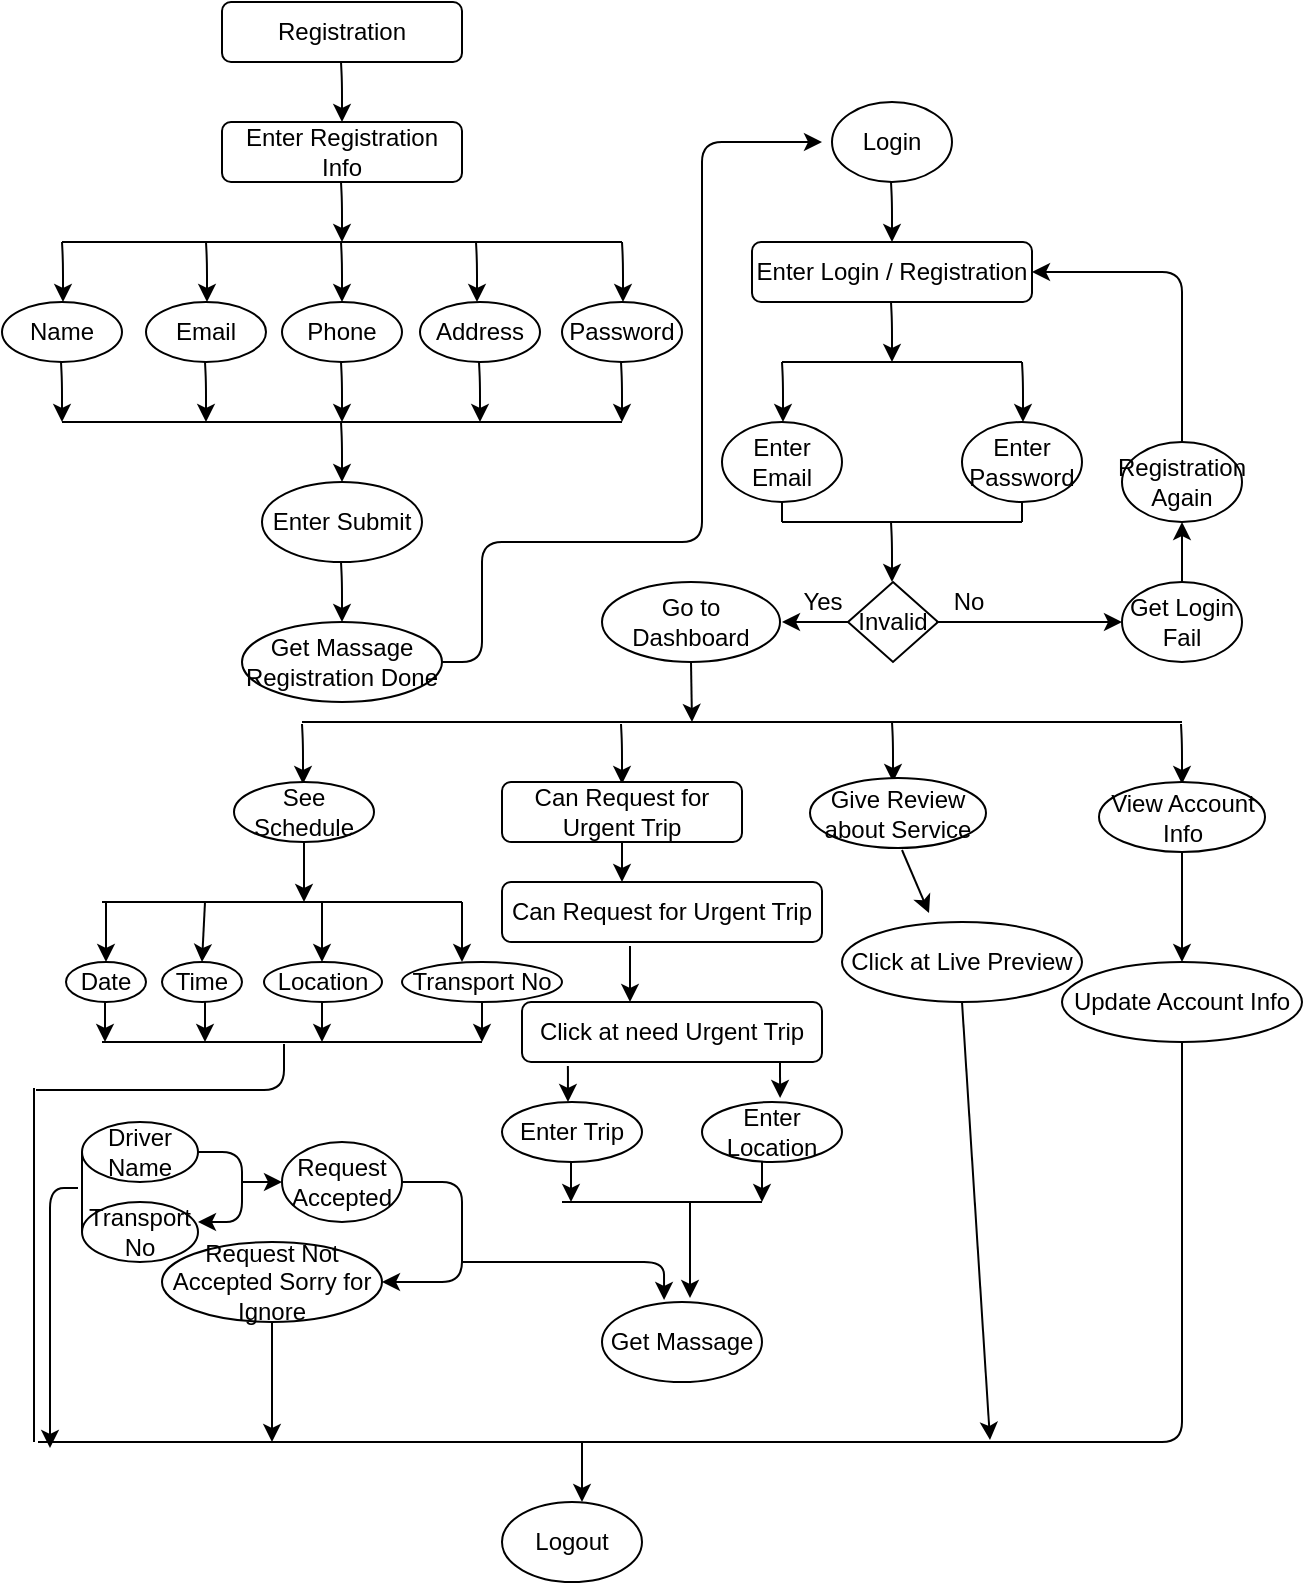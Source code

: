 <mxfile version="14.9.6" type="github">
  <diagram id="X3_P9kvmj5O2wAZmpsjR" name="Page-1">
    <mxGraphModel dx="1483" dy="827" grid="0" gridSize="10" guides="1" tooltips="1" connect="1" arrows="1" fold="1" page="1" pageScale="1" pageWidth="850" pageHeight="1100" math="0" shadow="0">
      <root>
        <mxCell id="0" />
        <mxCell id="1" parent="0" />
        <mxCell id="Pc33jDkhrPaaxwca0irE-1" value="Registration" style="rounded=1;whiteSpace=wrap;html=1;" parent="1" vertex="1">
          <mxGeometry x="120" y="40" width="120" height="30" as="geometry" />
        </mxCell>
        <mxCell id="Pc33jDkhrPaaxwca0irE-2" value="Enter Registration Info" style="rounded=1;whiteSpace=wrap;html=1;" parent="1" vertex="1">
          <mxGeometry x="120" y="100" width="120" height="30" as="geometry" />
        </mxCell>
        <mxCell id="Pc33jDkhrPaaxwca0irE-3" value="" style="endArrow=classic;html=1;" parent="1" edge="1">
          <mxGeometry width="50" height="50" relative="1" as="geometry">
            <mxPoint x="179.5" y="70" as="sourcePoint" />
            <mxPoint x="180" y="100" as="targetPoint" />
            <Array as="points">
              <mxPoint x="180" y="80" />
            </Array>
          </mxGeometry>
        </mxCell>
        <mxCell id="Pc33jDkhrPaaxwca0irE-4" value="" style="endArrow=classic;html=1;" parent="1" edge="1">
          <mxGeometry width="50" height="50" relative="1" as="geometry">
            <mxPoint x="179.5" y="130" as="sourcePoint" />
            <mxPoint x="180" y="160" as="targetPoint" />
            <Array as="points">
              <mxPoint x="180" y="140" />
            </Array>
          </mxGeometry>
        </mxCell>
        <mxCell id="Pc33jDkhrPaaxwca0irE-5" value="" style="endArrow=none;html=1;" parent="1" edge="1">
          <mxGeometry width="50" height="50" relative="1" as="geometry">
            <mxPoint x="40" y="160" as="sourcePoint" />
            <mxPoint x="320" y="160" as="targetPoint" />
          </mxGeometry>
        </mxCell>
        <mxCell id="Pc33jDkhrPaaxwca0irE-6" value="" style="endArrow=classic;html=1;" parent="1" edge="1">
          <mxGeometry width="50" height="50" relative="1" as="geometry">
            <mxPoint x="320" y="160" as="sourcePoint" />
            <mxPoint x="320.5" y="190" as="targetPoint" />
            <Array as="points">
              <mxPoint x="320.5" y="170" />
            </Array>
          </mxGeometry>
        </mxCell>
        <mxCell id="Pc33jDkhrPaaxwca0irE-7" value="" style="endArrow=classic;html=1;" parent="1" edge="1">
          <mxGeometry width="50" height="50" relative="1" as="geometry">
            <mxPoint x="40" y="160" as="sourcePoint" />
            <mxPoint x="40.5" y="190" as="targetPoint" />
            <Array as="points">
              <mxPoint x="40.5" y="170" />
            </Array>
          </mxGeometry>
        </mxCell>
        <mxCell id="Pc33jDkhrPaaxwca0irE-8" value="" style="endArrow=classic;html=1;" parent="1" edge="1">
          <mxGeometry width="50" height="50" relative="1" as="geometry">
            <mxPoint x="179.5" y="160" as="sourcePoint" />
            <mxPoint x="180" y="190" as="targetPoint" />
            <Array as="points">
              <mxPoint x="180" y="170" />
            </Array>
          </mxGeometry>
        </mxCell>
        <mxCell id="Pc33jDkhrPaaxwca0irE-9" value="" style="endArrow=classic;html=1;" parent="1" edge="1">
          <mxGeometry width="50" height="50" relative="1" as="geometry">
            <mxPoint x="247" y="160" as="sourcePoint" />
            <mxPoint x="247.5" y="190" as="targetPoint" />
            <Array as="points">
              <mxPoint x="247.5" y="170" />
            </Array>
          </mxGeometry>
        </mxCell>
        <mxCell id="Pc33jDkhrPaaxwca0irE-10" value="" style="endArrow=classic;html=1;" parent="1" edge="1">
          <mxGeometry width="50" height="50" relative="1" as="geometry">
            <mxPoint x="112" y="160" as="sourcePoint" />
            <mxPoint x="112.5" y="190" as="targetPoint" />
            <Array as="points">
              <mxPoint x="112.5" y="170" />
            </Array>
          </mxGeometry>
        </mxCell>
        <mxCell id="Pc33jDkhrPaaxwca0irE-11" value="Name" style="ellipse;whiteSpace=wrap;html=1;" parent="1" vertex="1">
          <mxGeometry x="10" y="190" width="60" height="30" as="geometry" />
        </mxCell>
        <mxCell id="Pc33jDkhrPaaxwca0irE-13" value="Email" style="ellipse;whiteSpace=wrap;html=1;" parent="1" vertex="1">
          <mxGeometry x="82" y="190" width="60" height="30" as="geometry" />
        </mxCell>
        <mxCell id="Pc33jDkhrPaaxwca0irE-14" value="Phone" style="ellipse;whiteSpace=wrap;html=1;" parent="1" vertex="1">
          <mxGeometry x="150" y="190" width="60" height="30" as="geometry" />
        </mxCell>
        <mxCell id="Pc33jDkhrPaaxwca0irE-15" value="Address" style="ellipse;whiteSpace=wrap;html=1;" parent="1" vertex="1">
          <mxGeometry x="219" y="190" width="60" height="30" as="geometry" />
        </mxCell>
        <mxCell id="Pc33jDkhrPaaxwca0irE-16" value="Password" style="ellipse;whiteSpace=wrap;html=1;" parent="1" vertex="1">
          <mxGeometry x="290" y="190" width="60" height="30" as="geometry" />
        </mxCell>
        <mxCell id="Pc33jDkhrPaaxwca0irE-18" value="" style="endArrow=classic;html=1;" parent="1" edge="1">
          <mxGeometry width="50" height="50" relative="1" as="geometry">
            <mxPoint x="39.5" y="220" as="sourcePoint" />
            <mxPoint x="40" y="250" as="targetPoint" />
            <Array as="points">
              <mxPoint x="40" y="230" />
            </Array>
          </mxGeometry>
        </mxCell>
        <mxCell id="Pc33jDkhrPaaxwca0irE-19" value="" style="endArrow=classic;html=1;" parent="1" edge="1">
          <mxGeometry width="50" height="50" relative="1" as="geometry">
            <mxPoint x="111.5" y="220" as="sourcePoint" />
            <mxPoint x="112" y="250" as="targetPoint" />
            <Array as="points">
              <mxPoint x="112" y="230" />
            </Array>
          </mxGeometry>
        </mxCell>
        <mxCell id="Pc33jDkhrPaaxwca0irE-20" value="" style="endArrow=classic;html=1;" parent="1" edge="1">
          <mxGeometry width="50" height="50" relative="1" as="geometry">
            <mxPoint x="179.5" y="220" as="sourcePoint" />
            <mxPoint x="180" y="250" as="targetPoint" />
            <Array as="points">
              <mxPoint x="180" y="230" />
            </Array>
          </mxGeometry>
        </mxCell>
        <mxCell id="Pc33jDkhrPaaxwca0irE-21" value="" style="endArrow=classic;html=1;" parent="1" edge="1">
          <mxGeometry width="50" height="50" relative="1" as="geometry">
            <mxPoint x="248.5" y="220" as="sourcePoint" />
            <mxPoint x="249" y="250" as="targetPoint" />
            <Array as="points">
              <mxPoint x="249" y="230" />
            </Array>
          </mxGeometry>
        </mxCell>
        <mxCell id="Pc33jDkhrPaaxwca0irE-22" value="" style="endArrow=classic;html=1;" parent="1" edge="1">
          <mxGeometry width="50" height="50" relative="1" as="geometry">
            <mxPoint x="319.5" y="220" as="sourcePoint" />
            <mxPoint x="320" y="250" as="targetPoint" />
            <Array as="points">
              <mxPoint x="320" y="230" />
            </Array>
          </mxGeometry>
        </mxCell>
        <mxCell id="Pc33jDkhrPaaxwca0irE-23" value="" style="endArrow=none;html=1;" parent="1" edge="1">
          <mxGeometry width="50" height="50" relative="1" as="geometry">
            <mxPoint x="40" y="250" as="sourcePoint" />
            <mxPoint x="320" y="250" as="targetPoint" />
          </mxGeometry>
        </mxCell>
        <mxCell id="Pc33jDkhrPaaxwca0irE-24" value="" style="endArrow=classic;html=1;" parent="1" edge="1">
          <mxGeometry width="50" height="50" relative="1" as="geometry">
            <mxPoint x="179.5" y="250" as="sourcePoint" />
            <mxPoint x="180" y="280" as="targetPoint" />
            <Array as="points">
              <mxPoint x="180" y="260" />
            </Array>
          </mxGeometry>
        </mxCell>
        <mxCell id="Pc33jDkhrPaaxwca0irE-25" value="Get Massage Registration Done" style="ellipse;whiteSpace=wrap;html=1;" parent="1" vertex="1">
          <mxGeometry x="130" y="350" width="100" height="40" as="geometry" />
        </mxCell>
        <mxCell id="Pc33jDkhrPaaxwca0irE-26" value="" style="endArrow=classic;html=1;" parent="1" edge="1">
          <mxGeometry width="50" height="50" relative="1" as="geometry">
            <mxPoint x="179.5" y="320" as="sourcePoint" />
            <mxPoint x="180" y="350" as="targetPoint" />
            <Array as="points">
              <mxPoint x="180" y="330" />
            </Array>
          </mxGeometry>
        </mxCell>
        <mxCell id="Pc33jDkhrPaaxwca0irE-27" value="Enter Submit" style="ellipse;whiteSpace=wrap;html=1;" parent="1" vertex="1">
          <mxGeometry x="140" y="280" width="80" height="40" as="geometry" />
        </mxCell>
        <mxCell id="Pc33jDkhrPaaxwca0irE-28" value="" style="endArrow=classic;html=1;exitX=1;exitY=0.5;exitDx=0;exitDy=0;" parent="1" source="Pc33jDkhrPaaxwca0irE-25" edge="1">
          <mxGeometry width="50" height="50" relative="1" as="geometry">
            <mxPoint x="240" y="320" as="sourcePoint" />
            <mxPoint x="420" y="110" as="targetPoint" />
            <Array as="points">
              <mxPoint x="250" y="370" />
              <mxPoint x="250" y="310" />
              <mxPoint x="360" y="310" />
              <mxPoint x="360" y="230" />
              <mxPoint x="360" y="110" />
            </Array>
          </mxGeometry>
        </mxCell>
        <mxCell id="Pc33jDkhrPaaxwca0irE-29" value="Login" style="ellipse;whiteSpace=wrap;html=1;" parent="1" vertex="1">
          <mxGeometry x="425" y="90" width="60" height="40" as="geometry" />
        </mxCell>
        <mxCell id="Pc33jDkhrPaaxwca0irE-30" value="" style="endArrow=classic;html=1;" parent="1" edge="1">
          <mxGeometry width="50" height="50" relative="1" as="geometry">
            <mxPoint x="454.5" y="130" as="sourcePoint" />
            <mxPoint x="455" y="160" as="targetPoint" />
            <Array as="points">
              <mxPoint x="455" y="140" />
            </Array>
          </mxGeometry>
        </mxCell>
        <mxCell id="Pc33jDkhrPaaxwca0irE-31" value="Enter Login / Registration" style="rounded=1;whiteSpace=wrap;html=1;" parent="1" vertex="1">
          <mxGeometry x="385" y="160" width="140" height="30" as="geometry" />
        </mxCell>
        <mxCell id="Pc33jDkhrPaaxwca0irE-32" value="" style="endArrow=classic;html=1;" parent="1" edge="1">
          <mxGeometry width="50" height="50" relative="1" as="geometry">
            <mxPoint x="454.5" y="190" as="sourcePoint" />
            <mxPoint x="455" y="220" as="targetPoint" />
            <Array as="points">
              <mxPoint x="455" y="200" />
            </Array>
          </mxGeometry>
        </mxCell>
        <mxCell id="Pc33jDkhrPaaxwca0irE-33" value="" style="endArrow=none;html=1;" parent="1" edge="1">
          <mxGeometry width="50" height="50" relative="1" as="geometry">
            <mxPoint x="400" y="220" as="sourcePoint" />
            <mxPoint x="520" y="220" as="targetPoint" />
          </mxGeometry>
        </mxCell>
        <mxCell id="Pc33jDkhrPaaxwca0irE-34" value="Enter Email" style="ellipse;whiteSpace=wrap;html=1;" parent="1" vertex="1">
          <mxGeometry x="370" y="250" width="60" height="40" as="geometry" />
        </mxCell>
        <mxCell id="Pc33jDkhrPaaxwca0irE-35" value="Enter Password" style="ellipse;whiteSpace=wrap;html=1;" parent="1" vertex="1">
          <mxGeometry x="490" y="250" width="60" height="40" as="geometry" />
        </mxCell>
        <mxCell id="Pc33jDkhrPaaxwca0irE-37" value="" style="endArrow=classic;html=1;" parent="1" edge="1">
          <mxGeometry width="50" height="50" relative="1" as="geometry">
            <mxPoint x="400" y="220" as="sourcePoint" />
            <mxPoint x="400.5" y="250" as="targetPoint" />
            <Array as="points">
              <mxPoint x="400.5" y="230" />
            </Array>
          </mxGeometry>
        </mxCell>
        <mxCell id="Pc33jDkhrPaaxwca0irE-38" value="" style="endArrow=classic;html=1;" parent="1" edge="1">
          <mxGeometry width="50" height="50" relative="1" as="geometry">
            <mxPoint x="520" y="220" as="sourcePoint" />
            <mxPoint x="520.5" y="250" as="targetPoint" />
            <Array as="points">
              <mxPoint x="520.5" y="230" />
            </Array>
          </mxGeometry>
        </mxCell>
        <mxCell id="Pc33jDkhrPaaxwca0irE-40" value="" style="endArrow=none;html=1;" parent="1" edge="1">
          <mxGeometry width="50" height="50" relative="1" as="geometry">
            <mxPoint x="400" y="300" as="sourcePoint" />
            <mxPoint x="520" y="300" as="targetPoint" />
          </mxGeometry>
        </mxCell>
        <mxCell id="Pc33jDkhrPaaxwca0irE-41" value="" style="endArrow=none;html=1;entryX=0.5;entryY=1;entryDx=0;entryDy=0;" parent="1" target="Pc33jDkhrPaaxwca0irE-34" edge="1">
          <mxGeometry width="50" height="50" relative="1" as="geometry">
            <mxPoint x="400" y="300" as="sourcePoint" />
            <mxPoint x="440" y="250" as="targetPoint" />
          </mxGeometry>
        </mxCell>
        <mxCell id="Pc33jDkhrPaaxwca0irE-42" value="" style="endArrow=none;html=1;entryX=0.5;entryY=1;entryDx=0;entryDy=0;" parent="1" target="Pc33jDkhrPaaxwca0irE-35" edge="1">
          <mxGeometry width="50" height="50" relative="1" as="geometry">
            <mxPoint x="520" y="300" as="sourcePoint" />
            <mxPoint x="440" y="250" as="targetPoint" />
          </mxGeometry>
        </mxCell>
        <mxCell id="Pc33jDkhrPaaxwca0irE-43" value="" style="endArrow=classic;html=1;" parent="1" edge="1">
          <mxGeometry width="50" height="50" relative="1" as="geometry">
            <mxPoint x="454.5" y="300" as="sourcePoint" />
            <mxPoint x="455" y="330" as="targetPoint" />
            <Array as="points">
              <mxPoint x="455" y="310" />
            </Array>
          </mxGeometry>
        </mxCell>
        <mxCell id="Pc33jDkhrPaaxwca0irE-44" value="Invalid" style="rhombus;whiteSpace=wrap;html=1;" parent="1" vertex="1">
          <mxGeometry x="433" y="330" width="45" height="40" as="geometry" />
        </mxCell>
        <mxCell id="Pc33jDkhrPaaxwca0irE-45" value="" style="endArrow=classic;html=1;exitX=0;exitY=0.5;exitDx=0;exitDy=0;" parent="1" source="Pc33jDkhrPaaxwca0irE-44" edge="1">
          <mxGeometry width="50" height="50" relative="1" as="geometry">
            <mxPoint x="390" y="400" as="sourcePoint" />
            <mxPoint x="400" y="350" as="targetPoint" />
          </mxGeometry>
        </mxCell>
        <mxCell id="Pc33jDkhrPaaxwca0irE-46" value="Go to Dashboard" style="ellipse;whiteSpace=wrap;html=1;" parent="1" vertex="1">
          <mxGeometry x="310" y="330" width="89" height="40" as="geometry" />
        </mxCell>
        <mxCell id="Pc33jDkhrPaaxwca0irE-47" value="Yes" style="text;html=1;align=center;verticalAlign=middle;resizable=0;points=[];autosize=1;strokeColor=none;" parent="1" vertex="1">
          <mxGeometry x="400" y="330" width="40" height="20" as="geometry" />
        </mxCell>
        <mxCell id="Pc33jDkhrPaaxwca0irE-48" value="" style="endArrow=classic;html=1;entryX=0;entryY=0.5;entryDx=0;entryDy=0;" parent="1" target="Pc33jDkhrPaaxwca0irE-50" edge="1">
          <mxGeometry width="50" height="50" relative="1" as="geometry">
            <mxPoint x="477" y="350" as="sourcePoint" />
            <mxPoint x="520" y="350" as="targetPoint" />
          </mxGeometry>
        </mxCell>
        <mxCell id="Pc33jDkhrPaaxwca0irE-49" value="No" style="text;html=1;align=center;verticalAlign=middle;resizable=0;points=[];autosize=1;strokeColor=none;" parent="1" vertex="1">
          <mxGeometry x="478" y="330" width="30" height="20" as="geometry" />
        </mxCell>
        <mxCell id="Pc33jDkhrPaaxwca0irE-50" value="Get Login Fail" style="ellipse;whiteSpace=wrap;html=1;" parent="1" vertex="1">
          <mxGeometry x="570" y="330" width="60" height="40" as="geometry" />
        </mxCell>
        <mxCell id="Pc33jDkhrPaaxwca0irE-51" value="" style="endArrow=classic;html=1;entryX=1;entryY=0.5;entryDx=0;entryDy=0;" parent="1" target="Pc33jDkhrPaaxwca0irE-31" edge="1">
          <mxGeometry width="50" height="50" relative="1" as="geometry">
            <mxPoint x="600" y="260" as="sourcePoint" />
            <mxPoint x="440" y="350" as="targetPoint" />
            <Array as="points">
              <mxPoint x="600" y="175" />
            </Array>
          </mxGeometry>
        </mxCell>
        <mxCell id="Pc33jDkhrPaaxwca0irE-52" value="Registration Again" style="ellipse;whiteSpace=wrap;html=1;" parent="1" vertex="1">
          <mxGeometry x="570" y="260" width="60" height="40" as="geometry" />
        </mxCell>
        <mxCell id="Pc33jDkhrPaaxwca0irE-53" value="" style="endArrow=classic;html=1;exitX=0.5;exitY=0;exitDx=0;exitDy=0;entryX=0.5;entryY=1;entryDx=0;entryDy=0;" parent="1" source="Pc33jDkhrPaaxwca0irE-50" target="Pc33jDkhrPaaxwca0irE-52" edge="1">
          <mxGeometry width="50" height="50" relative="1" as="geometry">
            <mxPoint x="390" y="400" as="sourcePoint" />
            <mxPoint x="440" y="350" as="targetPoint" />
          </mxGeometry>
        </mxCell>
        <mxCell id="Pc33jDkhrPaaxwca0irE-56" value="" style="endArrow=classic;html=1;exitX=0.5;exitY=1;exitDx=0;exitDy=0;" parent="1" source="Pc33jDkhrPaaxwca0irE-46" edge="1">
          <mxGeometry width="50" height="50" relative="1" as="geometry">
            <mxPoint x="390" y="400" as="sourcePoint" />
            <mxPoint x="355" y="400" as="targetPoint" />
          </mxGeometry>
        </mxCell>
        <mxCell id="Pc33jDkhrPaaxwca0irE-57" value="" style="endArrow=none;html=1;" parent="1" edge="1">
          <mxGeometry width="50" height="50" relative="1" as="geometry">
            <mxPoint x="160" y="400" as="sourcePoint" />
            <mxPoint x="600" y="400" as="targetPoint" />
          </mxGeometry>
        </mxCell>
        <mxCell id="Pc33jDkhrPaaxwca0irE-58" value="" style="endArrow=classic;html=1;" parent="1" edge="1">
          <mxGeometry width="50" height="50" relative="1" as="geometry">
            <mxPoint x="599.5" y="401" as="sourcePoint" />
            <mxPoint x="600" y="431" as="targetPoint" />
            <Array as="points">
              <mxPoint x="600" y="411" />
            </Array>
          </mxGeometry>
        </mxCell>
        <mxCell id="Pc33jDkhrPaaxwca0irE-59" value="" style="endArrow=classic;html=1;" parent="1" edge="1">
          <mxGeometry width="50" height="50" relative="1" as="geometry">
            <mxPoint x="160" y="401" as="sourcePoint" />
            <mxPoint x="160.5" y="431" as="targetPoint" />
            <Array as="points">
              <mxPoint x="160.5" y="411" />
            </Array>
          </mxGeometry>
        </mxCell>
        <mxCell id="Pc33jDkhrPaaxwca0irE-60" value="" style="endArrow=classic;html=1;" parent="1" edge="1">
          <mxGeometry width="50" height="50" relative="1" as="geometry">
            <mxPoint x="319.5" y="401" as="sourcePoint" />
            <mxPoint x="320" y="431" as="targetPoint" />
            <Array as="points">
              <mxPoint x="320" y="411" />
            </Array>
          </mxGeometry>
        </mxCell>
        <mxCell id="Pc33jDkhrPaaxwca0irE-61" value="" style="endArrow=classic;html=1;" parent="1" edge="1">
          <mxGeometry width="50" height="50" relative="1" as="geometry">
            <mxPoint x="455" y="400" as="sourcePoint" />
            <mxPoint x="455.5" y="430" as="targetPoint" />
            <Array as="points">
              <mxPoint x="455.5" y="410" />
            </Array>
          </mxGeometry>
        </mxCell>
        <mxCell id="Pc33jDkhrPaaxwca0irE-62" value="See Schedule" style="ellipse;whiteSpace=wrap;html=1;" parent="1" vertex="1">
          <mxGeometry x="126" y="430" width="70" height="30" as="geometry" />
        </mxCell>
        <mxCell id="Pc33jDkhrPaaxwca0irE-63" value="Can Request for Urgent Trip" style="rounded=1;whiteSpace=wrap;html=1;" parent="1" vertex="1">
          <mxGeometry x="260" y="430" width="120" height="30" as="geometry" />
        </mxCell>
        <mxCell id="Pc33jDkhrPaaxwca0irE-64" value="Give Review about Service" style="ellipse;whiteSpace=wrap;html=1;" parent="1" vertex="1">
          <mxGeometry x="414" y="428" width="88" height="35" as="geometry" />
        </mxCell>
        <mxCell id="Pc33jDkhrPaaxwca0irE-65" value="View Account Info" style="ellipse;whiteSpace=wrap;html=1;" parent="1" vertex="1">
          <mxGeometry x="558.5" y="430" width="83" height="35" as="geometry" />
        </mxCell>
        <mxCell id="Pc33jDkhrPaaxwca0irE-66" value="" style="endArrow=classic;html=1;exitX=0.5;exitY=1;exitDx=0;exitDy=0;" parent="1" source="Pc33jDkhrPaaxwca0irE-62" edge="1">
          <mxGeometry width="50" height="50" relative="1" as="geometry">
            <mxPoint x="390" y="570" as="sourcePoint" />
            <mxPoint x="161" y="490" as="targetPoint" />
          </mxGeometry>
        </mxCell>
        <mxCell id="Pc33jDkhrPaaxwca0irE-67" value="" style="endArrow=none;html=1;" parent="1" edge="1">
          <mxGeometry width="50" height="50" relative="1" as="geometry">
            <mxPoint x="60" y="490" as="sourcePoint" />
            <mxPoint x="240" y="490" as="targetPoint" />
          </mxGeometry>
        </mxCell>
        <mxCell id="Pc33jDkhrPaaxwca0irE-68" value="Date" style="ellipse;whiteSpace=wrap;html=1;" parent="1" vertex="1">
          <mxGeometry x="42" y="520" width="40" height="20" as="geometry" />
        </mxCell>
        <mxCell id="Pc33jDkhrPaaxwca0irE-69" value="" style="endArrow=classic;html=1;" parent="1" edge="1">
          <mxGeometry width="50" height="50" relative="1" as="geometry">
            <mxPoint x="62" y="490" as="sourcePoint" />
            <mxPoint x="62" y="520" as="targetPoint" />
          </mxGeometry>
        </mxCell>
        <mxCell id="Pc33jDkhrPaaxwca0irE-70" value="" style="endArrow=classic;html=1;" parent="1" edge="1">
          <mxGeometry width="50" height="50" relative="1" as="geometry">
            <mxPoint x="240" y="490" as="sourcePoint" />
            <mxPoint x="240" y="520" as="targetPoint" />
          </mxGeometry>
        </mxCell>
        <mxCell id="Pc33jDkhrPaaxwca0irE-71" value="Transport No" style="ellipse;whiteSpace=wrap;html=1;" parent="1" vertex="1">
          <mxGeometry x="210" y="520" width="80" height="20" as="geometry" />
        </mxCell>
        <mxCell id="Pc33jDkhrPaaxwca0irE-72" value="" style="endArrow=classic;html=1;" parent="1" edge="1">
          <mxGeometry width="50" height="50" relative="1" as="geometry">
            <mxPoint x="170" y="490" as="sourcePoint" />
            <mxPoint x="170" y="520" as="targetPoint" />
          </mxGeometry>
        </mxCell>
        <mxCell id="Pc33jDkhrPaaxwca0irE-73" value="" style="endArrow=classic;html=1;entryX=0.5;entryY=0;entryDx=0;entryDy=0;" parent="1" target="Pc33jDkhrPaaxwca0irE-74" edge="1">
          <mxGeometry width="50" height="50" relative="1" as="geometry">
            <mxPoint x="111.5" y="490" as="sourcePoint" />
            <mxPoint x="112" y="510" as="targetPoint" />
          </mxGeometry>
        </mxCell>
        <mxCell id="Pc33jDkhrPaaxwca0irE-74" value="Time" style="ellipse;whiteSpace=wrap;html=1;" parent="1" vertex="1">
          <mxGeometry x="90" y="520" width="40" height="20" as="geometry" />
        </mxCell>
        <mxCell id="Pc33jDkhrPaaxwca0irE-75" value="Location" style="ellipse;whiteSpace=wrap;html=1;" parent="1" vertex="1">
          <mxGeometry x="141" y="520" width="59" height="20" as="geometry" />
        </mxCell>
        <mxCell id="Pc33jDkhrPaaxwca0irE-78" value="" style="endArrow=none;html=1;" parent="1" edge="1">
          <mxGeometry width="50" height="50" relative="1" as="geometry">
            <mxPoint x="60" y="560" as="sourcePoint" />
            <mxPoint x="250" y="560" as="targetPoint" />
          </mxGeometry>
        </mxCell>
        <mxCell id="Pc33jDkhrPaaxwca0irE-79" value="" style="endArrow=classic;html=1;exitX=0.5;exitY=1;exitDx=0;exitDy=0;" parent="1" source="Pc33jDkhrPaaxwca0irE-71" edge="1">
          <mxGeometry width="50" height="50" relative="1" as="geometry">
            <mxPoint x="410" y="640" as="sourcePoint" />
            <mxPoint x="250" y="560" as="targetPoint" />
          </mxGeometry>
        </mxCell>
        <mxCell id="Pc33jDkhrPaaxwca0irE-80" value="" style="endArrow=classic;html=1;exitX=0.5;exitY=1;exitDx=0;exitDy=0;" parent="1" edge="1">
          <mxGeometry width="50" height="50" relative="1" as="geometry">
            <mxPoint x="170" y="540" as="sourcePoint" />
            <mxPoint x="170" y="560" as="targetPoint" />
          </mxGeometry>
        </mxCell>
        <mxCell id="Pc33jDkhrPaaxwca0irE-81" value="" style="endArrow=classic;html=1;exitX=0.5;exitY=1;exitDx=0;exitDy=0;" parent="1" edge="1">
          <mxGeometry width="50" height="50" relative="1" as="geometry">
            <mxPoint x="111.5" y="540" as="sourcePoint" />
            <mxPoint x="111.5" y="560" as="targetPoint" />
          </mxGeometry>
        </mxCell>
        <mxCell id="Pc33jDkhrPaaxwca0irE-82" value="" style="endArrow=classic;html=1;exitX=0.5;exitY=1;exitDx=0;exitDy=0;" parent="1" edge="1">
          <mxGeometry width="50" height="50" relative="1" as="geometry">
            <mxPoint x="61.5" y="540" as="sourcePoint" />
            <mxPoint x="61.5" y="560" as="targetPoint" />
          </mxGeometry>
        </mxCell>
        <mxCell id="Pc33jDkhrPaaxwca0irE-84" value="Driver Name" style="ellipse;whiteSpace=wrap;html=1;" parent="1" vertex="1">
          <mxGeometry x="50" y="600" width="58" height="30" as="geometry" />
        </mxCell>
        <mxCell id="Pc33jDkhrPaaxwca0irE-85" value="" style="endArrow=classic;html=1;exitX=1;exitY=0.5;exitDx=0;exitDy=0;" parent="1" source="Pc33jDkhrPaaxwca0irE-84" edge="1">
          <mxGeometry width="50" height="50" relative="1" as="geometry">
            <mxPoint x="390" y="650" as="sourcePoint" />
            <mxPoint x="108" y="650" as="targetPoint" />
            <Array as="points">
              <mxPoint x="130" y="615" />
              <mxPoint x="130" y="650" />
            </Array>
          </mxGeometry>
        </mxCell>
        <mxCell id="Pc33jDkhrPaaxwca0irE-87" value="Transport No" style="ellipse;whiteSpace=wrap;html=1;" parent="1" vertex="1">
          <mxGeometry x="50" y="640" width="58" height="30" as="geometry" />
        </mxCell>
        <mxCell id="Pc33jDkhrPaaxwca0irE-88" value="" style="endArrow=classic;html=1;" parent="1" edge="1">
          <mxGeometry width="50" height="50" relative="1" as="geometry">
            <mxPoint x="130" y="630" as="sourcePoint" />
            <mxPoint x="150" y="630" as="targetPoint" />
          </mxGeometry>
        </mxCell>
        <mxCell id="Pc33jDkhrPaaxwca0irE-89" value="Request Accepted" style="ellipse;whiteSpace=wrap;html=1;" parent="1" vertex="1">
          <mxGeometry x="150" y="610" width="60" height="40" as="geometry" />
        </mxCell>
        <mxCell id="Pc33jDkhrPaaxwca0irE-90" value="" style="endArrow=classic;html=1;exitX=1;exitY=0.5;exitDx=0;exitDy=0;" parent="1" source="Pc33jDkhrPaaxwca0irE-89" edge="1">
          <mxGeometry width="50" height="50" relative="1" as="geometry">
            <mxPoint x="390" y="650" as="sourcePoint" />
            <mxPoint x="200" y="680" as="targetPoint" />
            <Array as="points">
              <mxPoint x="240" y="630" />
              <mxPoint x="240" y="680" />
            </Array>
          </mxGeometry>
        </mxCell>
        <mxCell id="Pc33jDkhrPaaxwca0irE-91" value="Request Not Accepted Sorry for Ignore" style="ellipse;whiteSpace=wrap;html=1;" parent="1" vertex="1">
          <mxGeometry x="90" y="660" width="110" height="40" as="geometry" />
        </mxCell>
        <mxCell id="Pc33jDkhrPaaxwca0irE-92" value="" style="endArrow=classic;html=1;entryX=0.388;entryY=-0.025;entryDx=0;entryDy=0;entryPerimeter=0;" parent="1" target="Pc33jDkhrPaaxwca0irE-93" edge="1">
          <mxGeometry width="50" height="50" relative="1" as="geometry">
            <mxPoint x="240" y="670" as="sourcePoint" />
            <mxPoint x="300" y="670" as="targetPoint" />
            <Array as="points">
              <mxPoint x="341" y="670" />
            </Array>
          </mxGeometry>
        </mxCell>
        <mxCell id="Pc33jDkhrPaaxwca0irE-93" value="Get Massage" style="ellipse;whiteSpace=wrap;html=1;" parent="1" vertex="1">
          <mxGeometry x="310" y="690" width="80" height="40" as="geometry" />
        </mxCell>
        <mxCell id="Pc33jDkhrPaaxwca0irE-94" value="" style="endArrow=classic;html=1;exitX=0.5;exitY=1;exitDx=0;exitDy=0;" parent="1" source="Pc33jDkhrPaaxwca0irE-63" edge="1">
          <mxGeometry width="50" height="50" relative="1" as="geometry">
            <mxPoint x="390" y="630" as="sourcePoint" />
            <mxPoint x="320" y="480" as="targetPoint" />
          </mxGeometry>
        </mxCell>
        <mxCell id="Pc33jDkhrPaaxwca0irE-95" value="Can Request for Urgent Trip" style="rounded=1;whiteSpace=wrap;html=1;" parent="1" vertex="1">
          <mxGeometry x="260" y="480" width="160" height="30" as="geometry" />
        </mxCell>
        <mxCell id="Pc33jDkhrPaaxwca0irE-96" value="" style="endArrow=classic;html=1;exitX=0.4;exitY=1.067;exitDx=0;exitDy=0;exitPerimeter=0;" parent="1" source="Pc33jDkhrPaaxwca0irE-95" edge="1">
          <mxGeometry width="50" height="50" relative="1" as="geometry">
            <mxPoint x="390" y="630" as="sourcePoint" />
            <mxPoint x="324" y="540" as="targetPoint" />
          </mxGeometry>
        </mxCell>
        <mxCell id="Pc33jDkhrPaaxwca0irE-97" value="Click at need Urgent Trip" style="rounded=1;whiteSpace=wrap;html=1;" parent="1" vertex="1">
          <mxGeometry x="270" y="540" width="150" height="30" as="geometry" />
        </mxCell>
        <mxCell id="Pc33jDkhrPaaxwca0irE-98" value="" style="endArrow=classic;html=1;exitX=0.153;exitY=1.067;exitDx=0;exitDy=0;exitPerimeter=0;" parent="1" source="Pc33jDkhrPaaxwca0irE-97" edge="1">
          <mxGeometry width="50" height="50" relative="1" as="geometry">
            <mxPoint x="390" y="630" as="sourcePoint" />
            <mxPoint x="293" y="590" as="targetPoint" />
          </mxGeometry>
        </mxCell>
        <mxCell id="Pc33jDkhrPaaxwca0irE-99" value="" style="endArrow=classic;html=1;exitX=0.153;exitY=1.067;exitDx=0;exitDy=0;exitPerimeter=0;" parent="1" edge="1">
          <mxGeometry width="50" height="50" relative="1" as="geometry">
            <mxPoint x="399.0" y="570" as="sourcePoint" />
            <mxPoint x="399.05" y="587.99" as="targetPoint" />
          </mxGeometry>
        </mxCell>
        <mxCell id="Pc33jDkhrPaaxwca0irE-100" value="Enter Trip" style="ellipse;whiteSpace=wrap;html=1;" parent="1" vertex="1">
          <mxGeometry x="260" y="590" width="70" height="30" as="geometry" />
        </mxCell>
        <mxCell id="Pc33jDkhrPaaxwca0irE-101" value="Enter Location" style="ellipse;whiteSpace=wrap;html=1;" parent="1" vertex="1">
          <mxGeometry x="360" y="590" width="70" height="30" as="geometry" />
        </mxCell>
        <mxCell id="Pc33jDkhrPaaxwca0irE-102" value="" style="endArrow=none;html=1;" parent="1" edge="1">
          <mxGeometry width="50" height="50" relative="1" as="geometry">
            <mxPoint x="290" y="640" as="sourcePoint" />
            <mxPoint x="390" y="640" as="targetPoint" />
          </mxGeometry>
        </mxCell>
        <mxCell id="Pc33jDkhrPaaxwca0irE-103" value="" style="endArrow=classic;html=1;" parent="1" edge="1">
          <mxGeometry width="50" height="50" relative="1" as="geometry">
            <mxPoint x="390" y="620" as="sourcePoint" />
            <mxPoint x="390" y="640" as="targetPoint" />
          </mxGeometry>
        </mxCell>
        <mxCell id="Pc33jDkhrPaaxwca0irE-104" value="" style="endArrow=classic;html=1;" parent="1" edge="1">
          <mxGeometry width="50" height="50" relative="1" as="geometry">
            <mxPoint x="294.5" y="620" as="sourcePoint" />
            <mxPoint x="294.5" y="640" as="targetPoint" />
          </mxGeometry>
        </mxCell>
        <mxCell id="Pc33jDkhrPaaxwca0irE-105" value="" style="endArrow=classic;html=1;entryX=0.775;entryY=-0.05;entryDx=0;entryDy=0;entryPerimeter=0;" parent="1" edge="1">
          <mxGeometry width="50" height="50" relative="1" as="geometry">
            <mxPoint x="354" y="640" as="sourcePoint" />
            <mxPoint x="354" y="688" as="targetPoint" />
          </mxGeometry>
        </mxCell>
        <mxCell id="Pc33jDkhrPaaxwca0irE-106" value="" style="endArrow=classic;html=1;" parent="1" edge="1">
          <mxGeometry width="50" height="50" relative="1" as="geometry">
            <mxPoint x="460" y="464" as="sourcePoint" />
            <mxPoint x="473.517" y="495.539" as="targetPoint" />
          </mxGeometry>
        </mxCell>
        <mxCell id="Pc33jDkhrPaaxwca0irE-107" value="Click at Live Preview" style="ellipse;whiteSpace=wrap;html=1;" parent="1" vertex="1">
          <mxGeometry x="430" y="500" width="120" height="40" as="geometry" />
        </mxCell>
        <mxCell id="Pc33jDkhrPaaxwca0irE-108" value="" style="endArrow=classic;html=1;exitX=0.5;exitY=1;exitDx=0;exitDy=0;" parent="1" source="Pc33jDkhrPaaxwca0irE-65" target="Pc33jDkhrPaaxwca0irE-109" edge="1">
          <mxGeometry width="50" height="50" relative="1" as="geometry">
            <mxPoint x="390" y="620" as="sourcePoint" />
            <mxPoint x="600" y="560" as="targetPoint" />
          </mxGeometry>
        </mxCell>
        <mxCell id="Pc33jDkhrPaaxwca0irE-109" value="Update Account Info" style="ellipse;whiteSpace=wrap;html=1;" parent="1" vertex="1">
          <mxGeometry x="540" y="520" width="120" height="40" as="geometry" />
        </mxCell>
        <mxCell id="Pc33jDkhrPaaxwca0irE-110" value="" style="endArrow=none;html=1;entryX=0.5;entryY=1;entryDx=0;entryDy=0;" parent="1" target="Pc33jDkhrPaaxwca0irE-109" edge="1">
          <mxGeometry width="50" height="50" relative="1" as="geometry">
            <mxPoint x="28" y="760" as="sourcePoint" />
            <mxPoint x="600" y="760" as="targetPoint" />
            <Array as="points">
              <mxPoint x="600" y="760" />
            </Array>
          </mxGeometry>
        </mxCell>
        <mxCell id="Pc33jDkhrPaaxwca0irE-112" value="" style="endArrow=none;html=1;" parent="1" edge="1">
          <mxGeometry width="50" height="50" relative="1" as="geometry">
            <mxPoint x="26" y="760" as="sourcePoint" />
            <mxPoint x="26" y="583" as="targetPoint" />
          </mxGeometry>
        </mxCell>
        <mxCell id="Pc33jDkhrPaaxwca0irE-113" value="" style="endArrow=classic;html=1;" parent="1" edge="1">
          <mxGeometry width="50" height="50" relative="1" as="geometry">
            <mxPoint x="300" y="760" as="sourcePoint" />
            <mxPoint x="300" y="790" as="targetPoint" />
          </mxGeometry>
        </mxCell>
        <mxCell id="Pc33jDkhrPaaxwca0irE-114" value="Logout" style="ellipse;whiteSpace=wrap;html=1;" parent="1" vertex="1">
          <mxGeometry x="260" y="790" width="70" height="40" as="geometry" />
        </mxCell>
        <mxCell id="bTwqP_sagjMZxLhYl7U9-1" value="" style="endArrow=none;html=1;" edge="1" parent="1">
          <mxGeometry width="50" height="50" relative="1" as="geometry">
            <mxPoint x="27" y="584" as="sourcePoint" />
            <mxPoint x="151" y="561" as="targetPoint" />
            <Array as="points">
              <mxPoint x="151" y="584" />
            </Array>
          </mxGeometry>
        </mxCell>
        <mxCell id="bTwqP_sagjMZxLhYl7U9-2" value="" style="endArrow=classic;html=1;exitX=0.5;exitY=1;exitDx=0;exitDy=0;" edge="1" parent="1" source="Pc33jDkhrPaaxwca0irE-91">
          <mxGeometry width="50" height="50" relative="1" as="geometry">
            <mxPoint x="433" y="657" as="sourcePoint" />
            <mxPoint x="145" y="760" as="targetPoint" />
          </mxGeometry>
        </mxCell>
        <mxCell id="bTwqP_sagjMZxLhYl7U9-3" value="" style="endArrow=none;html=1;exitX=0;exitY=0.5;exitDx=0;exitDy=0;entryX=0;entryY=0.5;entryDx=0;entryDy=0;" edge="1" parent="1" source="Pc33jDkhrPaaxwca0irE-84" target="Pc33jDkhrPaaxwca0irE-87">
          <mxGeometry width="50" height="50" relative="1" as="geometry">
            <mxPoint x="433" y="657" as="sourcePoint" />
            <mxPoint x="483" y="607" as="targetPoint" />
          </mxGeometry>
        </mxCell>
        <mxCell id="bTwqP_sagjMZxLhYl7U9-4" value="" style="endArrow=classic;html=1;" edge="1" parent="1">
          <mxGeometry width="50" height="50" relative="1" as="geometry">
            <mxPoint x="48" y="633" as="sourcePoint" />
            <mxPoint x="34" y="763" as="targetPoint" />
            <Array as="points">
              <mxPoint x="34" y="633" />
            </Array>
          </mxGeometry>
        </mxCell>
        <mxCell id="bTwqP_sagjMZxLhYl7U9-6" value="" style="endArrow=classic;html=1;exitX=0.5;exitY=1;exitDx=0;exitDy=0;" edge="1" parent="1" source="Pc33jDkhrPaaxwca0irE-107">
          <mxGeometry width="50" height="50" relative="1" as="geometry">
            <mxPoint x="155" y="404" as="sourcePoint" />
            <mxPoint x="504" y="759" as="targetPoint" />
          </mxGeometry>
        </mxCell>
      </root>
    </mxGraphModel>
  </diagram>
</mxfile>
